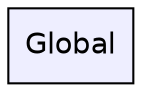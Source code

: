 digraph "Global" {
  compound=true
  node [ fontsize="14", fontname="Helvetica"];
  edge [ labelfontsize="14", labelfontname="Helvetica"];
  dir_60e3605e2a44eb0bfe1fe24a155165cd [shape=box, label="Global", style="filled", fillcolor="#eeeeff", pencolor="black", URL="dir_60e3605e2a44eb0bfe1fe24a155165cd.html"];
}
